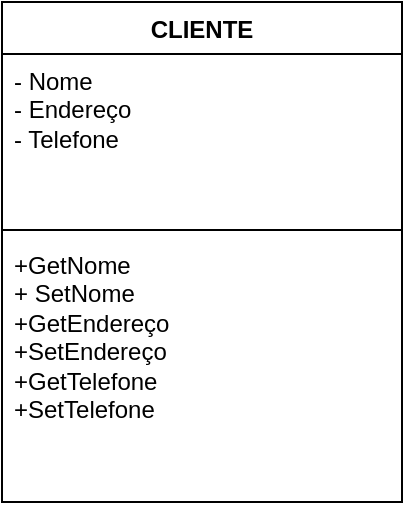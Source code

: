 <mxfile version="24.5.4" type="device">
  <diagram name="Página-1" id="8g5UxwbBV7fBOMAHT_9J">
    <mxGraphModel dx="1434" dy="782" grid="1" gridSize="10" guides="1" tooltips="1" connect="1" arrows="1" fold="1" page="1" pageScale="1" pageWidth="827" pageHeight="1169" math="0" shadow="0">
      <root>
        <mxCell id="0" />
        <mxCell id="1" parent="0" />
        <mxCell id="yDKpXUE4_pRPxaS0VB0I-1" value="CLIENTE" style="swimlane;fontStyle=1;align=center;verticalAlign=top;childLayout=stackLayout;horizontal=1;startSize=26;horizontalStack=0;resizeParent=1;resizeParentMax=0;resizeLast=0;collapsible=1;marginBottom=0;whiteSpace=wrap;html=1;" vertex="1" parent="1">
          <mxGeometry x="310" y="510" width="200" height="250" as="geometry" />
        </mxCell>
        <mxCell id="yDKpXUE4_pRPxaS0VB0I-2" value="- Nome&amp;nbsp;&lt;div&gt;- Endereço&lt;/div&gt;&lt;div&gt;- Telefone&lt;/div&gt;" style="text;strokeColor=none;fillColor=none;align=left;verticalAlign=top;spacingLeft=4;spacingRight=4;overflow=hidden;rotatable=0;points=[[0,0.5],[1,0.5]];portConstraint=eastwest;whiteSpace=wrap;html=1;" vertex="1" parent="yDKpXUE4_pRPxaS0VB0I-1">
          <mxGeometry y="26" width="200" height="84" as="geometry" />
        </mxCell>
        <mxCell id="yDKpXUE4_pRPxaS0VB0I-3" value="" style="line;strokeWidth=1;fillColor=none;align=left;verticalAlign=middle;spacingTop=-1;spacingLeft=3;spacingRight=3;rotatable=0;labelPosition=right;points=[];portConstraint=eastwest;strokeColor=inherit;" vertex="1" parent="yDKpXUE4_pRPxaS0VB0I-1">
          <mxGeometry y="110" width="200" height="8" as="geometry" />
        </mxCell>
        <mxCell id="yDKpXUE4_pRPxaS0VB0I-4" value="+GetNome&lt;div&gt;+ SetNome&lt;/div&gt;&lt;div&gt;+GetEndereço&lt;/div&gt;&lt;div&gt;+SetEndereço&lt;/div&gt;&lt;div&gt;+GetTelefone&lt;/div&gt;&lt;div&gt;+SetTelefone&lt;/div&gt;&lt;div&gt;&lt;br&gt;&lt;/div&gt;" style="text;strokeColor=none;fillColor=none;align=left;verticalAlign=top;spacingLeft=4;spacingRight=4;overflow=hidden;rotatable=0;points=[[0,0.5],[1,0.5]];portConstraint=eastwest;whiteSpace=wrap;html=1;" vertex="1" parent="yDKpXUE4_pRPxaS0VB0I-1">
          <mxGeometry y="118" width="200" height="132" as="geometry" />
        </mxCell>
      </root>
    </mxGraphModel>
  </diagram>
</mxfile>
